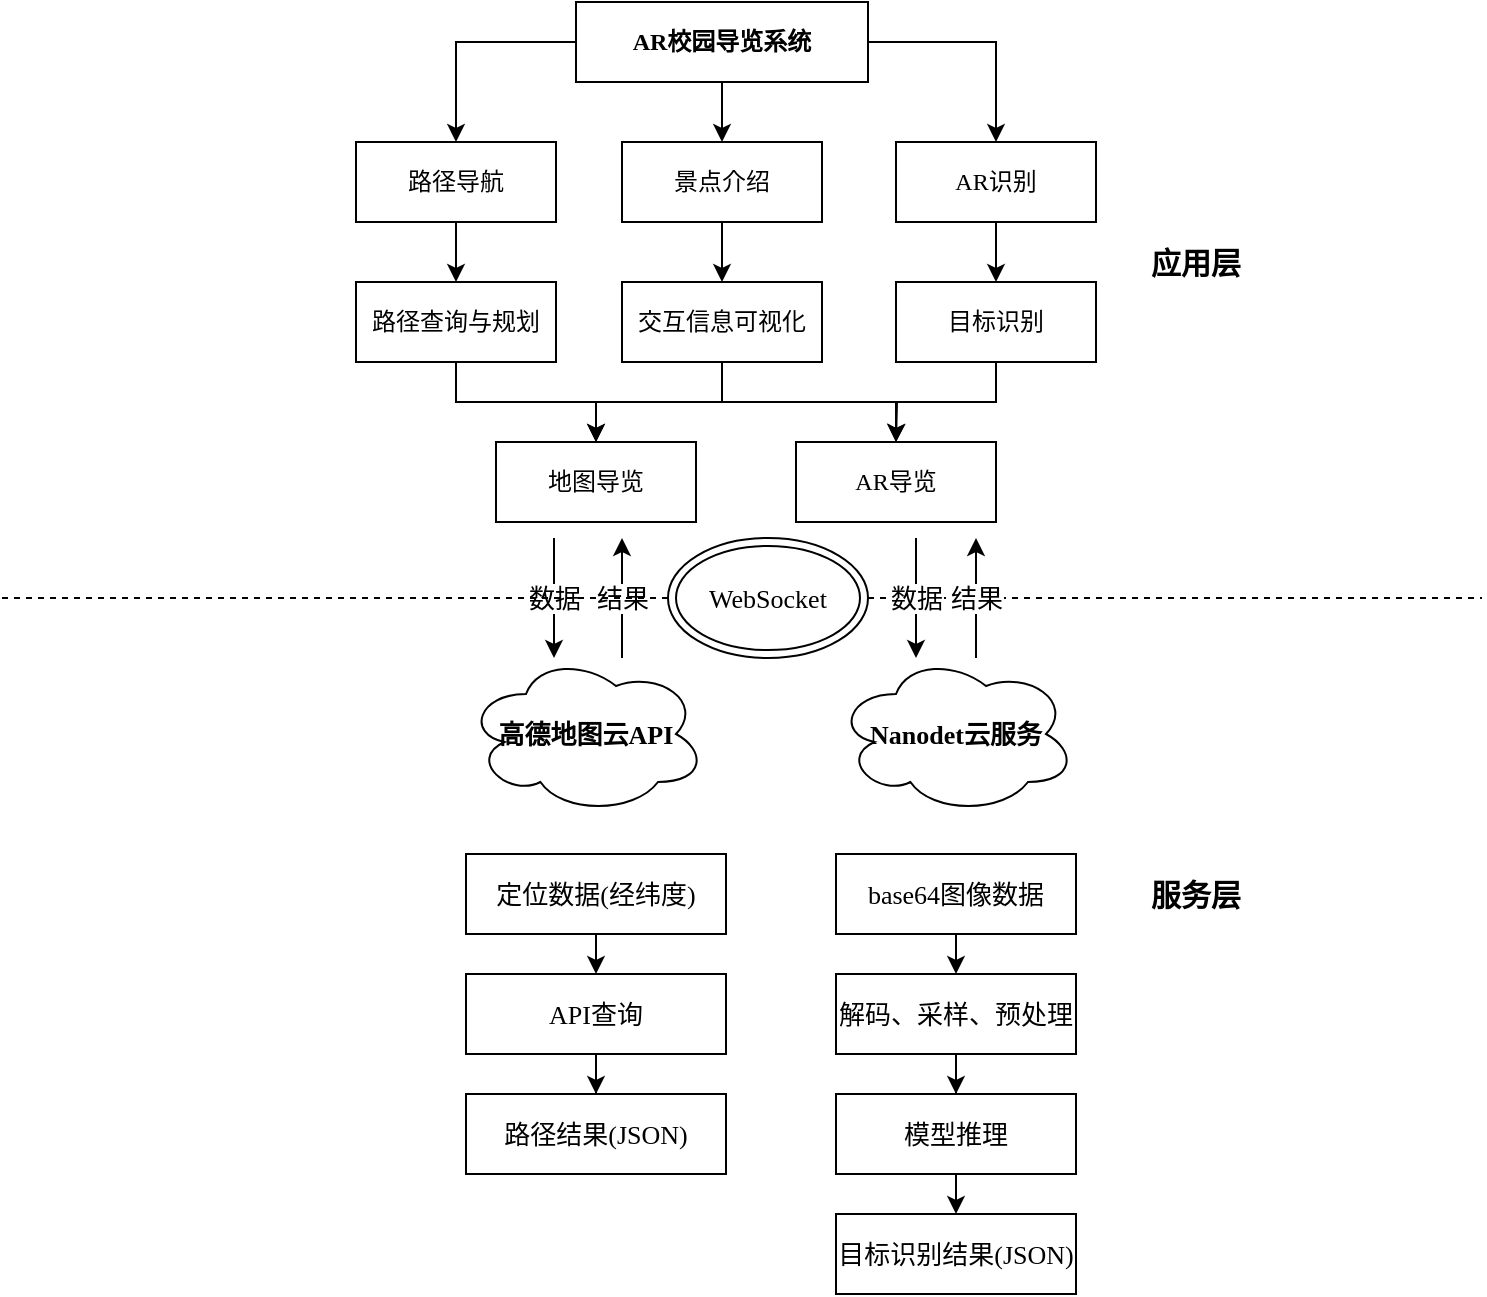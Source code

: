 <mxfile version="15.0.3" type="github" pages="4">
  <diagram id="6Z2epARSxKz0ps8wFmp6" name="Page-1">
    <mxGraphModel dx="782" dy="478" grid="1" gridSize="10" guides="1" tooltips="1" connect="1" arrows="1" fold="1" page="1" pageScale="1" pageWidth="827" pageHeight="1169" math="0" shadow="0">
      <root>
        <mxCell id="0" />
        <mxCell id="1" parent="0" />
        <mxCell id="q6ug8Q1VMTqLKY95Yc3w-11" style="edgeStyle=orthogonalEdgeStyle;rounded=0;orthogonalLoop=1;jettySize=auto;html=1;entryX=0.5;entryY=0;entryDx=0;entryDy=0;" parent="1" source="q6ug8Q1VMTqLKY95Yc3w-7" target="q6ug8Q1VMTqLKY95Yc3w-8" edge="1">
          <mxGeometry relative="1" as="geometry" />
        </mxCell>
        <mxCell id="q6ug8Q1VMTqLKY95Yc3w-12" style="edgeStyle=orthogonalEdgeStyle;rounded=0;orthogonalLoop=1;jettySize=auto;html=1;entryX=0.5;entryY=0;entryDx=0;entryDy=0;" parent="1" source="q6ug8Q1VMTqLKY95Yc3w-7" target="q6ug8Q1VMTqLKY95Yc3w-9" edge="1">
          <mxGeometry relative="1" as="geometry" />
        </mxCell>
        <mxCell id="q6ug8Q1VMTqLKY95Yc3w-13" style="edgeStyle=orthogonalEdgeStyle;rounded=0;orthogonalLoop=1;jettySize=auto;html=1;entryX=0.5;entryY=0;entryDx=0;entryDy=0;" parent="1" source="q6ug8Q1VMTqLKY95Yc3w-7" target="q6ug8Q1VMTqLKY95Yc3w-10" edge="1">
          <mxGeometry relative="1" as="geometry" />
        </mxCell>
        <mxCell id="q6ug8Q1VMTqLKY95Yc3w-7" value="AR校园导览系统" style="rounded=0;whiteSpace=wrap;html=1;horizontal=1;fontFamily=Times New Roman;fontStyle=1" parent="1" vertex="1">
          <mxGeometry x="330" y="72" width="146" height="40" as="geometry" />
        </mxCell>
        <mxCell id="q6ug8Q1VMTqLKY95Yc3w-18" style="edgeStyle=orthogonalEdgeStyle;rounded=0;orthogonalLoop=1;jettySize=auto;html=1;entryX=0.5;entryY=0;entryDx=0;entryDy=0;" parent="1" source="q6ug8Q1VMTqLKY95Yc3w-8" target="q6ug8Q1VMTqLKY95Yc3w-15" edge="1">
          <mxGeometry relative="1" as="geometry" />
        </mxCell>
        <mxCell id="q6ug8Q1VMTqLKY95Yc3w-8" value="景点介绍" style="rounded=0;whiteSpace=wrap;html=1;" parent="1" vertex="1">
          <mxGeometry x="353" y="142" width="100" height="40" as="geometry" />
        </mxCell>
        <mxCell id="q6ug8Q1VMTqLKY95Yc3w-17" style="edgeStyle=orthogonalEdgeStyle;rounded=0;orthogonalLoop=1;jettySize=auto;html=1;entryX=0.5;entryY=0;entryDx=0;entryDy=0;" parent="1" source="q6ug8Q1VMTqLKY95Yc3w-9" target="q6ug8Q1VMTqLKY95Yc3w-14" edge="1">
          <mxGeometry relative="1" as="geometry" />
        </mxCell>
        <mxCell id="q6ug8Q1VMTqLKY95Yc3w-9" value="路径导航" style="rounded=0;whiteSpace=wrap;html=1;" parent="1" vertex="1">
          <mxGeometry x="220" y="142" width="100" height="40" as="geometry" />
        </mxCell>
        <mxCell id="q6ug8Q1VMTqLKY95Yc3w-19" value="" style="edgeStyle=orthogonalEdgeStyle;rounded=0;orthogonalLoop=1;jettySize=auto;html=1;" parent="1" source="q6ug8Q1VMTqLKY95Yc3w-10" target="q6ug8Q1VMTqLKY95Yc3w-16" edge="1">
          <mxGeometry relative="1" as="geometry" />
        </mxCell>
        <mxCell id="q6ug8Q1VMTqLKY95Yc3w-10" value="AR识别" style="rounded=0;whiteSpace=wrap;html=1;fontFamily=Times New Roman;" parent="1" vertex="1">
          <mxGeometry x="490" y="142" width="100" height="40" as="geometry" />
        </mxCell>
        <mxCell id="q6ug8Q1VMTqLKY95Yc3w-22" style="edgeStyle=orthogonalEdgeStyle;rounded=0;orthogonalLoop=1;jettySize=auto;html=1;entryX=0.5;entryY=0;entryDx=0;entryDy=0;" parent="1" source="q6ug8Q1VMTqLKY95Yc3w-14" target="q6ug8Q1VMTqLKY95Yc3w-20" edge="1">
          <mxGeometry relative="1" as="geometry" />
        </mxCell>
        <mxCell id="q6ug8Q1VMTqLKY95Yc3w-14" value="路径查询与规划" style="rounded=0;whiteSpace=wrap;html=1;" parent="1" vertex="1">
          <mxGeometry x="220" y="212" width="100" height="40" as="geometry" />
        </mxCell>
        <mxCell id="q6ug8Q1VMTqLKY95Yc3w-23" style="edgeStyle=orthogonalEdgeStyle;rounded=0;orthogonalLoop=1;jettySize=auto;html=1;entryX=0.5;entryY=0;entryDx=0;entryDy=0;" parent="1" source="q6ug8Q1VMTqLKY95Yc3w-15" target="q6ug8Q1VMTqLKY95Yc3w-20" edge="1">
          <mxGeometry relative="1" as="geometry" />
        </mxCell>
        <mxCell id="q6ug8Q1VMTqLKY95Yc3w-24" style="edgeStyle=orthogonalEdgeStyle;rounded=0;orthogonalLoop=1;jettySize=auto;html=1;entryX=0.5;entryY=0;entryDx=0;entryDy=0;" parent="1" source="q6ug8Q1VMTqLKY95Yc3w-15" target="q6ug8Q1VMTqLKY95Yc3w-21" edge="1">
          <mxGeometry relative="1" as="geometry" />
        </mxCell>
        <mxCell id="q6ug8Q1VMTqLKY95Yc3w-15" value="交互信息可视化" style="rounded=0;whiteSpace=wrap;html=1;" parent="1" vertex="1">
          <mxGeometry x="353" y="212" width="100" height="40" as="geometry" />
        </mxCell>
        <mxCell id="q6ug8Q1VMTqLKY95Yc3w-25" style="edgeStyle=orthogonalEdgeStyle;rounded=0;orthogonalLoop=1;jettySize=auto;html=1;" parent="1" source="q6ug8Q1VMTqLKY95Yc3w-16" edge="1">
          <mxGeometry relative="1" as="geometry">
            <mxPoint x="490" y="292" as="targetPoint" />
          </mxGeometry>
        </mxCell>
        <mxCell id="q6ug8Q1VMTqLKY95Yc3w-16" value="目标识别" style="rounded=0;whiteSpace=wrap;html=1;" parent="1" vertex="1">
          <mxGeometry x="490" y="212" width="100" height="40" as="geometry" />
        </mxCell>
        <mxCell id="q6ug8Q1VMTqLKY95Yc3w-20" value="地图导览" style="rounded=0;whiteSpace=wrap;html=1;" parent="1" vertex="1">
          <mxGeometry x="290" y="292" width="100" height="40" as="geometry" />
        </mxCell>
        <mxCell id="q6ug8Q1VMTqLKY95Yc3w-21" value="AR导览" style="rounded=0;whiteSpace=wrap;html=1;fontFamily=Times New Roman;" parent="1" vertex="1">
          <mxGeometry x="440" y="292" width="100" height="40" as="geometry" />
        </mxCell>
        <mxCell id="q6ug8Q1VMTqLKY95Yc3w-26" value="" style="endArrow=none;dashed=1;html=1;startArrow=none;" parent="1" source="q6ug8Q1VMTqLKY95Yc3w-50" edge="1">
          <mxGeometry width="50" height="50" relative="1" as="geometry">
            <mxPoint x="43" y="370" as="sourcePoint" />
            <mxPoint x="783" y="370" as="targetPoint" />
          </mxGeometry>
        </mxCell>
        <mxCell id="q6ug8Q1VMTqLKY95Yc3w-28" value="应用层" style="text;html=1;strokeColor=none;fillColor=none;align=center;verticalAlign=middle;whiteSpace=wrap;rounded=0;fontSize=15;fontStyle=1" parent="1" vertex="1">
          <mxGeometry x="610" y="192" width="60" height="20" as="geometry" />
        </mxCell>
        <mxCell id="q6ug8Q1VMTqLKY95Yc3w-30" value="" style="endArrow=classic;html=1;fontSize=15;" parent="1" edge="1">
          <mxGeometry relative="1" as="geometry">
            <mxPoint x="319" y="340" as="sourcePoint" />
            <mxPoint x="319" y="400" as="targetPoint" />
          </mxGeometry>
        </mxCell>
        <mxCell id="q6ug8Q1VMTqLKY95Yc3w-31" value="数据" style="edgeLabel;resizable=0;html=1;align=center;verticalAlign=middle;fontSize=13;" parent="q6ug8Q1VMTqLKY95Yc3w-30" connectable="0" vertex="1">
          <mxGeometry relative="1" as="geometry" />
        </mxCell>
        <mxCell id="q6ug8Q1VMTqLKY95Yc3w-33" value="" style="endArrow=classic;html=1;fontSize=15;" parent="1" edge="1">
          <mxGeometry relative="1" as="geometry">
            <mxPoint x="353" y="400" as="sourcePoint" />
            <mxPoint x="353" y="340" as="targetPoint" />
          </mxGeometry>
        </mxCell>
        <mxCell id="q6ug8Q1VMTqLKY95Yc3w-34" value="结果" style="edgeLabel;resizable=0;html=1;align=center;verticalAlign=middle;fontSize=13;" parent="q6ug8Q1VMTqLKY95Yc3w-33" connectable="0" vertex="1">
          <mxGeometry relative="1" as="geometry" />
        </mxCell>
        <mxCell id="q6ug8Q1VMTqLKY95Yc3w-35" value="高德地图云API" style="ellipse;shape=cloud;whiteSpace=wrap;html=1;fontFamily=Times New Roman;fontSize=13;fontStyle=1" parent="1" vertex="1">
          <mxGeometry x="275" y="398" width="120" height="80" as="geometry" />
        </mxCell>
        <mxCell id="q6ug8Q1VMTqLKY95Yc3w-36" value="Nanodet云服务" style="ellipse;shape=cloud;whiteSpace=wrap;html=1;fontFamily=Times New Roman;fontSize=13;fontStyle=1" parent="1" vertex="1">
          <mxGeometry x="460" y="398" width="120" height="80" as="geometry" />
        </mxCell>
        <mxCell id="q6ug8Q1VMTqLKY95Yc3w-40" style="edgeStyle=orthogonalEdgeStyle;rounded=0;orthogonalLoop=1;jettySize=auto;html=1;exitX=0.5;exitY=1;exitDx=0;exitDy=0;entryX=0.5;entryY=0;entryDx=0;entryDy=0;fontFamily=Times New Roman;fontSize=13;" parent="1" source="q6ug8Q1VMTqLKY95Yc3w-37" target="q6ug8Q1VMTqLKY95Yc3w-38" edge="1">
          <mxGeometry relative="1" as="geometry" />
        </mxCell>
        <mxCell id="q6ug8Q1VMTqLKY95Yc3w-37" value="定位数据(经纬度)" style="rounded=0;whiteSpace=wrap;html=1;fontFamily=Times New Roman;fontSize=13;" parent="1" vertex="1">
          <mxGeometry x="275" y="498" width="130" height="40" as="geometry" />
        </mxCell>
        <mxCell id="q6ug8Q1VMTqLKY95Yc3w-41" style="edgeStyle=orthogonalEdgeStyle;rounded=0;orthogonalLoop=1;jettySize=auto;html=1;fontFamily=Times New Roman;fontSize=13;" parent="1" source="q6ug8Q1VMTqLKY95Yc3w-38" target="q6ug8Q1VMTqLKY95Yc3w-39" edge="1">
          <mxGeometry relative="1" as="geometry" />
        </mxCell>
        <mxCell id="q6ug8Q1VMTqLKY95Yc3w-38" value="API查询" style="rounded=0;whiteSpace=wrap;html=1;fontFamily=Times New Roman;fontSize=13;" parent="1" vertex="1">
          <mxGeometry x="275" y="558" width="130" height="40" as="geometry" />
        </mxCell>
        <mxCell id="q6ug8Q1VMTqLKY95Yc3w-39" value="路径结果(JSON)" style="rounded=0;whiteSpace=wrap;html=1;fontFamily=Times New Roman;fontSize=13;" parent="1" vertex="1">
          <mxGeometry x="275" y="618" width="130" height="40" as="geometry" />
        </mxCell>
        <mxCell id="q6ug8Q1VMTqLKY95Yc3w-46" style="edgeStyle=orthogonalEdgeStyle;rounded=0;orthogonalLoop=1;jettySize=auto;html=1;exitX=0.5;exitY=1;exitDx=0;exitDy=0;entryX=0.5;entryY=0;entryDx=0;entryDy=0;fontFamily=Times New Roman;fontSize=13;" parent="1" source="q6ug8Q1VMTqLKY95Yc3w-42" target="q6ug8Q1VMTqLKY95Yc3w-43" edge="1">
          <mxGeometry relative="1" as="geometry" />
        </mxCell>
        <mxCell id="q6ug8Q1VMTqLKY95Yc3w-42" value="base64图像数据" style="rounded=0;whiteSpace=wrap;html=1;fontFamily=Times New Roman;fontSize=13;" parent="1" vertex="1">
          <mxGeometry x="460" y="498" width="120" height="40" as="geometry" />
        </mxCell>
        <mxCell id="q6ug8Q1VMTqLKY95Yc3w-47" style="edgeStyle=orthogonalEdgeStyle;rounded=0;orthogonalLoop=1;jettySize=auto;html=1;exitX=0.5;exitY=1;exitDx=0;exitDy=0;fontFamily=Times New Roman;fontSize=13;" parent="1" source="q6ug8Q1VMTqLKY95Yc3w-43" target="q6ug8Q1VMTqLKY95Yc3w-44" edge="1">
          <mxGeometry relative="1" as="geometry" />
        </mxCell>
        <mxCell id="q6ug8Q1VMTqLKY95Yc3w-43" value="解码、采样、预处理" style="rounded=0;whiteSpace=wrap;html=1;fontFamily=Times New Roman;fontSize=13;" parent="1" vertex="1">
          <mxGeometry x="460" y="558" width="120" height="40" as="geometry" />
        </mxCell>
        <mxCell id="q6ug8Q1VMTqLKY95Yc3w-48" style="edgeStyle=orthogonalEdgeStyle;rounded=0;orthogonalLoop=1;jettySize=auto;html=1;exitX=0.5;exitY=1;exitDx=0;exitDy=0;entryX=0.5;entryY=0;entryDx=0;entryDy=0;fontFamily=Times New Roman;fontSize=13;" parent="1" source="q6ug8Q1VMTqLKY95Yc3w-44" target="q6ug8Q1VMTqLKY95Yc3w-45" edge="1">
          <mxGeometry relative="1" as="geometry" />
        </mxCell>
        <mxCell id="q6ug8Q1VMTqLKY95Yc3w-44" value="模型推理" style="rounded=0;whiteSpace=wrap;html=1;fontFamily=Times New Roman;fontSize=13;" parent="1" vertex="1">
          <mxGeometry x="460" y="618" width="120" height="40" as="geometry" />
        </mxCell>
        <mxCell id="q6ug8Q1VMTqLKY95Yc3w-45" value="目标识别结果(JSON)" style="rounded=0;whiteSpace=wrap;html=1;fontFamily=Times New Roman;fontSize=13;" parent="1" vertex="1">
          <mxGeometry x="460" y="678" width="120" height="40" as="geometry" />
        </mxCell>
        <mxCell id="q6ug8Q1VMTqLKY95Yc3w-49" value="服务层" style="text;html=1;strokeColor=none;fillColor=none;align=center;verticalAlign=middle;whiteSpace=wrap;rounded=0;fontSize=15;fontStyle=1" parent="1" vertex="1">
          <mxGeometry x="610" y="508" width="60" height="20" as="geometry" />
        </mxCell>
        <mxCell id="q6ug8Q1VMTqLKY95Yc3w-50" value="WebSocket" style="ellipse;shape=doubleEllipse;whiteSpace=wrap;html=1;fontFamily=Times New Roman;fontSize=13;" parent="1" vertex="1">
          <mxGeometry x="376" y="340" width="100" height="60" as="geometry" />
        </mxCell>
        <mxCell id="q6ug8Q1VMTqLKY95Yc3w-51" value="" style="endArrow=none;dashed=1;html=1;" parent="1" target="q6ug8Q1VMTqLKY95Yc3w-50" edge="1">
          <mxGeometry width="50" height="50" relative="1" as="geometry">
            <mxPoint x="43" y="370.0" as="sourcePoint" />
            <mxPoint x="783" y="370.0" as="targetPoint" />
          </mxGeometry>
        </mxCell>
        <mxCell id="y6Y060skF9v-8W9OEPbq-1" value="" style="endArrow=classic;html=1;fontSize=15;" parent="1" edge="1">
          <mxGeometry relative="1" as="geometry">
            <mxPoint x="500" y="340" as="sourcePoint" />
            <mxPoint x="500" y="400" as="targetPoint" />
          </mxGeometry>
        </mxCell>
        <mxCell id="y6Y060skF9v-8W9OEPbq-2" value="数据" style="edgeLabel;resizable=0;html=1;align=center;verticalAlign=middle;fontSize=13;" parent="y6Y060skF9v-8W9OEPbq-1" connectable="0" vertex="1">
          <mxGeometry relative="1" as="geometry" />
        </mxCell>
        <mxCell id="y6Y060skF9v-8W9OEPbq-3" value="" style="endArrow=classic;html=1;fontSize=15;" parent="1" edge="1">
          <mxGeometry relative="1" as="geometry">
            <mxPoint x="530" y="400" as="sourcePoint" />
            <mxPoint x="530" y="340" as="targetPoint" />
          </mxGeometry>
        </mxCell>
        <mxCell id="y6Y060skF9v-8W9OEPbq-4" value="结果" style="edgeLabel;resizable=0;html=1;align=center;verticalAlign=middle;fontSize=13;" parent="y6Y060skF9v-8W9OEPbq-3" connectable="0" vertex="1">
          <mxGeometry relative="1" as="geometry" />
        </mxCell>
      </root>
    </mxGraphModel>
  </diagram>
  <diagram id="akiSWnUOzJgFoIU876gM" name="Page-2">
    <mxGraphModel dx="782" dy="444" grid="1" gridSize="10" guides="1" tooltips="1" connect="1" arrows="1" fold="1" page="1" pageScale="1" pageWidth="827" pageHeight="1169" math="0" shadow="0">
      <root>
        <mxCell id="5gzQXoZkXaFGl9H2-aul-0" />
        <mxCell id="5gzQXoZkXaFGl9H2-aul-1" parent="5gzQXoZkXaFGl9H2-aul-0" />
        <mxCell id="5gzQXoZkXaFGl9H2-aul-13" style="edgeStyle=orthogonalEdgeStyle;rounded=0;orthogonalLoop=1;jettySize=auto;html=1;exitX=0.5;exitY=1;exitDx=0;exitDy=0;entryX=0.5;entryY=0;entryDx=0;entryDy=0;fontFamily=Times New Roman;fontSize=13;" edge="1" parent="5gzQXoZkXaFGl9H2-aul-1" source="5gzQXoZkXaFGl9H2-aul-2" target="5gzQXoZkXaFGl9H2-aul-3">
          <mxGeometry relative="1" as="geometry" />
        </mxCell>
        <mxCell id="5gzQXoZkXaFGl9H2-aul-2" value="获取摄像头帧数据" style="rounded=0;whiteSpace=wrap;html=1;fontFamily=Times New Roman;fontSize=13;" vertex="1" parent="5gzQXoZkXaFGl9H2-aul-1">
          <mxGeometry x="240" y="40" width="150" height="30" as="geometry" />
        </mxCell>
        <mxCell id="5gzQXoZkXaFGl9H2-aul-14" value="" style="edgeStyle=orthogonalEdgeStyle;rounded=0;orthogonalLoop=1;jettySize=auto;html=1;fontFamily=Times New Roman;fontSize=13;" edge="1" parent="5gzQXoZkXaFGl9H2-aul-1" source="5gzQXoZkXaFGl9H2-aul-3" target="5gzQXoZkXaFGl9H2-aul-5">
          <mxGeometry relative="1" as="geometry" />
        </mxCell>
        <mxCell id="5gzQXoZkXaFGl9H2-aul-3" value="Canvas绘制" style="rounded=0;whiteSpace=wrap;html=1;fontFamily=Times New Roman;fontSize=13;" vertex="1" parent="5gzQXoZkXaFGl9H2-aul-1">
          <mxGeometry x="240" y="90" width="150" height="30" as="geometry" />
        </mxCell>
        <mxCell id="5gzQXoZkXaFGl9H2-aul-16" style="edgeStyle=orthogonalEdgeStyle;rounded=0;orthogonalLoop=1;jettySize=auto;html=1;exitX=0.5;exitY=1;exitDx=0;exitDy=0;entryX=0.5;entryY=0;entryDx=0;entryDy=0;fontFamily=Times New Roman;fontSize=13;" edge="1" parent="5gzQXoZkXaFGl9H2-aul-1" source="5gzQXoZkXaFGl9H2-aul-4" target="5gzQXoZkXaFGl9H2-aul-6">
          <mxGeometry relative="1" as="geometry" />
        </mxCell>
        <mxCell id="5gzQXoZkXaFGl9H2-aul-4" value="Canvas导出Base64编码字符串" style="rounded=0;whiteSpace=wrap;html=1;fontFamily=Times New Roman;fontSize=13;" vertex="1" parent="5gzQXoZkXaFGl9H2-aul-1">
          <mxGeometry x="225" y="190" width="180" height="30" as="geometry" />
        </mxCell>
        <mxCell id="5gzQXoZkXaFGl9H2-aul-15" style="edgeStyle=orthogonalEdgeStyle;rounded=0;orthogonalLoop=1;jettySize=auto;html=1;exitX=0.5;exitY=1;exitDx=0;exitDy=0;entryX=0.5;entryY=0;entryDx=0;entryDy=0;fontFamily=Times New Roman;fontSize=13;" edge="1" parent="5gzQXoZkXaFGl9H2-aul-1" source="5gzQXoZkXaFGl9H2-aul-5" target="5gzQXoZkXaFGl9H2-aul-4">
          <mxGeometry relative="1" as="geometry" />
        </mxCell>
        <mxCell id="5gzQXoZkXaFGl9H2-aul-5" value="裁切中心区域" style="rounded=0;whiteSpace=wrap;html=1;fontFamily=Times New Roman;fontSize=13;" vertex="1" parent="5gzQXoZkXaFGl9H2-aul-1">
          <mxGeometry x="240" y="140" width="150" height="30" as="geometry" />
        </mxCell>
        <mxCell id="5gzQXoZkXaFGl9H2-aul-17" style="edgeStyle=orthogonalEdgeStyle;rounded=0;orthogonalLoop=1;jettySize=auto;html=1;exitX=0.5;exitY=1;exitDx=0;exitDy=0;entryX=0.5;entryY=0;entryDx=0;entryDy=0;fontFamily=Times New Roman;fontSize=13;" edge="1" parent="5gzQXoZkXaFGl9H2-aul-1" source="5gzQXoZkXaFGl9H2-aul-6" target="5gzQXoZkXaFGl9H2-aul-7">
          <mxGeometry relative="1" as="geometry" />
        </mxCell>
        <mxCell id="5gzQXoZkXaFGl9H2-aul-6" value="Websocket上传至服务器" style="rounded=0;whiteSpace=wrap;html=1;fontFamily=Times New Roman;fontSize=13;" vertex="1" parent="5gzQXoZkXaFGl9H2-aul-1">
          <mxGeometry x="225" y="240" width="180" height="30" as="geometry" />
        </mxCell>
        <mxCell id="5gzQXoZkXaFGl9H2-aul-18" style="edgeStyle=orthogonalEdgeStyle;rounded=0;orthogonalLoop=1;jettySize=auto;html=1;exitX=1;exitY=0.5;exitDx=0;exitDy=0;entryX=0;entryY=0.5;entryDx=0;entryDy=0;fontFamily=Times New Roman;fontSize=13;" edge="1" parent="5gzQXoZkXaFGl9H2-aul-1" source="5gzQXoZkXaFGl9H2-aul-7" target="5gzQXoZkXaFGl9H2-aul-8">
          <mxGeometry relative="1" as="geometry" />
        </mxCell>
        <mxCell id="5gzQXoZkXaFGl9H2-aul-7" value="Base64解码" style="rounded=0;whiteSpace=wrap;html=1;fontFamily=Times New Roman;fontSize=13;" vertex="1" parent="5gzQXoZkXaFGl9H2-aul-1">
          <mxGeometry x="242.5" y="290" width="145" height="30" as="geometry" />
        </mxCell>
        <mxCell id="5gzQXoZkXaFGl9H2-aul-19" style="edgeStyle=orthogonalEdgeStyle;rounded=0;orthogonalLoop=1;jettySize=auto;html=1;exitX=0.5;exitY=0;exitDx=0;exitDy=0;fontFamily=Times New Roman;fontSize=13;" edge="1" parent="5gzQXoZkXaFGl9H2-aul-1" source="5gzQXoZkXaFGl9H2-aul-8" target="5gzQXoZkXaFGl9H2-aul-9">
          <mxGeometry relative="1" as="geometry" />
        </mxCell>
        <mxCell id="5gzQXoZkXaFGl9H2-aul-8" value="图像采样预处理" style="rounded=0;whiteSpace=wrap;html=1;fontFamily=Times New Roman;fontSize=13;" vertex="1" parent="5gzQXoZkXaFGl9H2-aul-1">
          <mxGeometry x="450" y="290" width="180" height="30" as="geometry" />
        </mxCell>
        <mxCell id="5gzQXoZkXaFGl9H2-aul-20" style="edgeStyle=orthogonalEdgeStyle;rounded=0;orthogonalLoop=1;jettySize=auto;html=1;exitX=0.5;exitY=0;exitDx=0;exitDy=0;entryX=0.5;entryY=1;entryDx=0;entryDy=0;fontFamily=Times New Roman;fontSize=13;" edge="1" parent="5gzQXoZkXaFGl9H2-aul-1" source="5gzQXoZkXaFGl9H2-aul-9" target="5gzQXoZkXaFGl9H2-aul-10">
          <mxGeometry relative="1" as="geometry" />
        </mxCell>
        <mxCell id="5gzQXoZkXaFGl9H2-aul-9" value="输入推理模型" style="rounded=0;whiteSpace=wrap;html=1;fontFamily=Times New Roman;fontSize=13;" vertex="1" parent="5gzQXoZkXaFGl9H2-aul-1">
          <mxGeometry x="475" y="240" width="130" height="30" as="geometry" />
        </mxCell>
        <mxCell id="5gzQXoZkXaFGl9H2-aul-21" style="edgeStyle=orthogonalEdgeStyle;rounded=0;orthogonalLoop=1;jettySize=auto;html=1;exitX=0.5;exitY=0;exitDx=0;exitDy=0;entryX=0.5;entryY=1;entryDx=0;entryDy=0;fontFamily=Times New Roman;fontSize=13;" edge="1" parent="5gzQXoZkXaFGl9H2-aul-1" source="5gzQXoZkXaFGl9H2-aul-10" target="5gzQXoZkXaFGl9H2-aul-11">
          <mxGeometry relative="1" as="geometry" />
        </mxCell>
        <mxCell id="5gzQXoZkXaFGl9H2-aul-10" value="封装识别结果(JSON)" style="rounded=0;whiteSpace=wrap;html=1;fontFamily=Times New Roman;fontSize=13;" vertex="1" parent="5gzQXoZkXaFGl9H2-aul-1">
          <mxGeometry x="450" y="190" width="180" height="30" as="geometry" />
        </mxCell>
        <mxCell id="5gzQXoZkXaFGl9H2-aul-22" style="edgeStyle=orthogonalEdgeStyle;rounded=0;orthogonalLoop=1;jettySize=auto;html=1;exitX=0.5;exitY=0;exitDx=0;exitDy=0;entryX=0.5;entryY=1;entryDx=0;entryDy=0;fontFamily=Times New Roman;fontSize=13;" edge="1" parent="5gzQXoZkXaFGl9H2-aul-1" source="5gzQXoZkXaFGl9H2-aul-11" target="5gzQXoZkXaFGl9H2-aul-12">
          <mxGeometry relative="1" as="geometry" />
        </mxCell>
        <mxCell id="5gzQXoZkXaFGl9H2-aul-11" value="解析JSON" style="rounded=0;whiteSpace=wrap;html=1;fontFamily=Times New Roman;fontSize=13;" vertex="1" parent="5gzQXoZkXaFGl9H2-aul-1">
          <mxGeometry x="490" y="140" width="100" height="30" as="geometry" />
        </mxCell>
        <mxCell id="5gzQXoZkXaFGl9H2-aul-23" style="edgeStyle=orthogonalEdgeStyle;rounded=0;orthogonalLoop=1;jettySize=auto;html=1;exitX=0;exitY=0.5;exitDx=0;exitDy=0;fontFamily=Times New Roman;fontSize=13;" edge="1" parent="5gzQXoZkXaFGl9H2-aul-1" source="5gzQXoZkXaFGl9H2-aul-12" target="5gzQXoZkXaFGl9H2-aul-3">
          <mxGeometry relative="1" as="geometry" />
        </mxCell>
        <mxCell id="5gzQXoZkXaFGl9H2-aul-12" value="坐标映射反解" style="rounded=0;whiteSpace=wrap;html=1;fontFamily=Times New Roman;fontSize=13;" vertex="1" parent="5gzQXoZkXaFGl9H2-aul-1">
          <mxGeometry x="490" y="90" width="100" height="30" as="geometry" />
        </mxCell>
      </root>
    </mxGraphModel>
  </diagram>
  <diagram id="zsfm3niXqBQz3nC-v2HK" name="Page-3">
    <mxGraphModel dx="782" dy="478" grid="1" gridSize="10" guides="1" tooltips="1" connect="1" arrows="1" fold="1" page="1" pageScale="1" pageWidth="827" pageHeight="1169" math="0" shadow="0">
      <root>
        <mxCell id="QYwiOVEUnwPS-xTNiT-_-0" />
        <mxCell id="QYwiOVEUnwPS-xTNiT-_-1" parent="QYwiOVEUnwPS-xTNiT-_-0" />
        <mxCell id="QYwiOVEUnwPS-xTNiT-_-14" style="edgeStyle=orthogonalEdgeStyle;rounded=0;orthogonalLoop=1;jettySize=auto;html=1;exitX=0.5;exitY=1;exitDx=0;exitDy=0;entryX=0.5;entryY=0;entryDx=0;entryDy=0;fontFamily=songti;" parent="QYwiOVEUnwPS-xTNiT-_-1" source="QYwiOVEUnwPS-xTNiT-_-3" target="QYwiOVEUnwPS-xTNiT-_-4" edge="1">
          <mxGeometry relative="1" as="geometry" />
        </mxCell>
        <mxCell id="QYwiOVEUnwPS-xTNiT-_-3" value="&lt;span&gt;数据获取(监听端口)&lt;/span&gt;" style="rounded=1;whiteSpace=wrap;html=1;fontFamily=songti;" parent="QYwiOVEUnwPS-xTNiT-_-1" vertex="1">
          <mxGeometry x="342.5" y="57" width="150" height="30" as="geometry" />
        </mxCell>
        <mxCell id="QYwiOVEUnwPS-xTNiT-_-12" style="edgeStyle=orthogonalEdgeStyle;rounded=0;orthogonalLoop=1;jettySize=auto;html=1;exitX=0.5;exitY=1;exitDx=0;exitDy=0;entryX=0.5;entryY=0;entryDx=0;entryDy=0;fontFamily=songti;" parent="QYwiOVEUnwPS-xTNiT-_-1" source="QYwiOVEUnwPS-xTNiT-_-4" target="QYwiOVEUnwPS-xTNiT-_-5" edge="1">
          <mxGeometry relative="1" as="geometry" />
        </mxCell>
        <mxCell id="QYwiOVEUnwPS-xTNiT-_-4" value="图像预处理(解码、采样)" style="rounded=0;whiteSpace=wrap;html=1;fontFamily=songti;" parent="QYwiOVEUnwPS-xTNiT-_-1" vertex="1">
          <mxGeometry x="340" y="108" width="155" height="30" as="geometry" />
        </mxCell>
        <mxCell id="QYwiOVEUnwPS-xTNiT-_-13" value="" style="edgeStyle=orthogonalEdgeStyle;rounded=0;orthogonalLoop=1;jettySize=auto;html=1;fontFamily=songti;" parent="QYwiOVEUnwPS-xTNiT-_-1" source="QYwiOVEUnwPS-xTNiT-_-5" target="QYwiOVEUnwPS-xTNiT-_-6" edge="1">
          <mxGeometry relative="1" as="geometry" />
        </mxCell>
        <mxCell id="QYwiOVEUnwPS-xTNiT-_-5" value="ONNX Runtime推理" style="rounded=0;whiteSpace=wrap;html=1;fontFamily=Times New Roman;" parent="QYwiOVEUnwPS-xTNiT-_-1" vertex="1">
          <mxGeometry x="345" y="160" width="145" height="30" as="geometry" />
        </mxCell>
        <mxCell id="QYwiOVEUnwPS-xTNiT-_-9" style="edgeStyle=orthogonalEdgeStyle;rounded=0;orthogonalLoop=1;jettySize=auto;html=1;exitX=0;exitY=0.5;exitDx=0;exitDy=0;exitPerimeter=0;entryX=0.5;entryY=0;entryDx=0;entryDy=0;fontFamily=songti;" parent="QYwiOVEUnwPS-xTNiT-_-1" source="QYwiOVEUnwPS-xTNiT-_-6" target="QYwiOVEUnwPS-xTNiT-_-7" edge="1">
          <mxGeometry relative="1" as="geometry" />
        </mxCell>
        <mxCell id="QYwiOVEUnwPS-xTNiT-_-10" style="edgeStyle=orthogonalEdgeStyle;rounded=0;orthogonalLoop=1;jettySize=auto;html=1;exitX=1;exitY=0.5;exitDx=0;exitDy=0;exitPerimeter=0;fontFamily=songti;" parent="QYwiOVEUnwPS-xTNiT-_-1" source="QYwiOVEUnwPS-xTNiT-_-6" target="QYwiOVEUnwPS-xTNiT-_-8" edge="1">
          <mxGeometry relative="1" as="geometry" />
        </mxCell>
        <mxCell id="QYwiOVEUnwPS-xTNiT-_-6" value="目标结果" style="strokeWidth=2;html=1;shape=mxgraph.flowchart.decision;whiteSpace=wrap;fontFamily=songti;" parent="QYwiOVEUnwPS-xTNiT-_-1" vertex="1">
          <mxGeometry x="360.625" y="210" width="113.75" height="50" as="geometry" />
        </mxCell>
        <mxCell id="QYwiOVEUnwPS-xTNiT-_-17" style="edgeStyle=orthogonalEdgeStyle;rounded=0;orthogonalLoop=1;jettySize=auto;html=1;exitX=0.5;exitY=1;exitDx=0;exitDy=0;entryX=0;entryY=0.5;entryDx=0;entryDy=0;fontFamily=Times New Roman;" parent="QYwiOVEUnwPS-xTNiT-_-1" source="QYwiOVEUnwPS-xTNiT-_-7" target="QYwiOVEUnwPS-xTNiT-_-15" edge="1">
          <mxGeometry relative="1" as="geometry" />
        </mxCell>
        <mxCell id="QYwiOVEUnwPS-xTNiT-_-7" value="正常状态码+识别结果" style="rounded=0;whiteSpace=wrap;html=1;fontFamily=songti;" parent="QYwiOVEUnwPS-xTNiT-_-1" vertex="1">
          <mxGeometry x="230" y="262" width="140" height="30" as="geometry" />
        </mxCell>
        <mxCell id="QYwiOVEUnwPS-xTNiT-_-18" style="edgeStyle=orthogonalEdgeStyle;rounded=0;orthogonalLoop=1;jettySize=auto;html=1;exitX=0.5;exitY=1;exitDx=0;exitDy=0;entryX=1;entryY=0.5;entryDx=0;entryDy=0;fontFamily=Times New Roman;" parent="QYwiOVEUnwPS-xTNiT-_-1" source="QYwiOVEUnwPS-xTNiT-_-8" target="QYwiOVEUnwPS-xTNiT-_-15" edge="1">
          <mxGeometry relative="1" as="geometry" />
        </mxCell>
        <mxCell id="QYwiOVEUnwPS-xTNiT-_-8" value="异常状态码" style="rounded=0;whiteSpace=wrap;html=1;fontFamily=songti;" parent="QYwiOVEUnwPS-xTNiT-_-1" vertex="1">
          <mxGeometry x="460" y="262" width="130" height="30" as="geometry" />
        </mxCell>
        <mxCell id="QYwiOVEUnwPS-xTNiT-_-20" style="edgeStyle=orthogonalEdgeStyle;rounded=0;orthogonalLoop=1;jettySize=auto;html=1;exitX=0.5;exitY=1;exitDx=0;exitDy=0;entryX=0.5;entryY=0;entryDx=0;entryDy=0;fontFamily=Times New Roman;" parent="QYwiOVEUnwPS-xTNiT-_-1" source="QYwiOVEUnwPS-xTNiT-_-15" target="QYwiOVEUnwPS-xTNiT-_-19" edge="1">
          <mxGeometry relative="1" as="geometry" />
        </mxCell>
        <mxCell id="QYwiOVEUnwPS-xTNiT-_-15" value="封装为JSON" style="rounded=0;whiteSpace=wrap;html=1;fontFamily=Times New Roman;" parent="QYwiOVEUnwPS-xTNiT-_-1" vertex="1">
          <mxGeometry x="351" y="310" width="126" height="30" as="geometry" />
        </mxCell>
        <mxCell id="QYwiOVEUnwPS-xTNiT-_-19" value="Websocket传递" style="rounded=0;whiteSpace=wrap;html=1;fontFamily=Times New Roman;" parent="QYwiOVEUnwPS-xTNiT-_-1" vertex="1">
          <mxGeometry x="354.5" y="360" width="126" height="30" as="geometry" />
        </mxCell>
      </root>
    </mxGraphModel>
  </diagram>
  <diagram id="56Xd0H465B1OBHOAUCZi" name="Page-4">
    <mxGraphModel dx="782" dy="478" grid="1" gridSize="10" guides="1" tooltips="1" connect="1" arrows="1" fold="1" page="1" pageScale="1" pageWidth="827" pageHeight="1169" math="0" shadow="0">
      <root>
        <mxCell id="4swetIxyhp23ioZ733Vt-0" />
        <mxCell id="4swetIxyhp23ioZ733Vt-1" parent="4swetIxyhp23ioZ733Vt-0" />
        <mxCell id="4swetIxyhp23ioZ733Vt-2" value="" style="rounded=1;whiteSpace=wrap;html=1;" vertex="1" parent="4swetIxyhp23ioZ733Vt-1">
          <mxGeometry x="109" y="616" width="30" height="30" as="geometry" />
        </mxCell>
        <mxCell id="4swetIxyhp23ioZ733Vt-6" style="edgeStyle=orthogonalEdgeStyle;rounded=0;orthogonalLoop=1;jettySize=auto;html=1;exitX=0;exitY=0;exitDx=0;exitDy=0;" edge="1" parent="4swetIxyhp23ioZ733Vt-1" source="4swetIxyhp23ioZ733Vt-3">
          <mxGeometry relative="1" as="geometry">
            <mxPoint x="139" y="596" as="targetPoint" />
          </mxGeometry>
        </mxCell>
        <mxCell id="4swetIxyhp23ioZ733Vt-3" value="" style="rounded=1;whiteSpace=wrap;html=1;fillColor=#CCCCCC;" vertex="1" parent="4swetIxyhp23ioZ733Vt-1">
          <mxGeometry x="139" y="616" width="60" height="30" as="geometry" />
        </mxCell>
        <mxCell id="4swetIxyhp23ioZ733Vt-54" style="edgeStyle=orthogonalEdgeStyle;rounded=0;orthogonalLoop=1;jettySize=auto;html=1;exitX=0.5;exitY=0;exitDx=0;exitDy=0;entryX=0.5;entryY=1;entryDx=0;entryDy=0;fontFamily=Times New Roman;fontSize=14;" edge="1" parent="4swetIxyhp23ioZ733Vt-1" source="4swetIxyhp23ioZ733Vt-4" target="4swetIxyhp23ioZ733Vt-49">
          <mxGeometry relative="1" as="geometry" />
        </mxCell>
        <mxCell id="4swetIxyhp23ioZ733Vt-4" value="&lt;font face=&quot;Times New Roman&quot; style=&quot;font-size: 18px&quot;&gt;BiLSTM&lt;/font&gt;" style="rounded=0;whiteSpace=wrap;html=1;" vertex="1" parent="4swetIxyhp23ioZ733Vt-1">
          <mxGeometry x="109" y="546" width="90" height="40" as="geometry" />
        </mxCell>
        <mxCell id="4swetIxyhp23ioZ733Vt-7" value="" style="rounded=1;whiteSpace=wrap;html=1;" vertex="1" parent="4swetIxyhp23ioZ733Vt-1">
          <mxGeometry x="239" y="616" width="30" height="30" as="geometry" />
        </mxCell>
        <mxCell id="4swetIxyhp23ioZ733Vt-8" style="edgeStyle=orthogonalEdgeStyle;rounded=0;orthogonalLoop=1;jettySize=auto;html=1;exitX=0;exitY=0;exitDx=0;exitDy=0;" edge="1" parent="4swetIxyhp23ioZ733Vt-1" source="4swetIxyhp23ioZ733Vt-9">
          <mxGeometry relative="1" as="geometry">
            <mxPoint x="269" y="596" as="targetPoint" />
          </mxGeometry>
        </mxCell>
        <mxCell id="4swetIxyhp23ioZ733Vt-9" value="" style="rounded=1;whiteSpace=wrap;html=1;fillColor=#CCCCCC;" vertex="1" parent="4swetIxyhp23ioZ733Vt-1">
          <mxGeometry x="269" y="616" width="60" height="30" as="geometry" />
        </mxCell>
        <mxCell id="4swetIxyhp23ioZ733Vt-55" style="edgeStyle=orthogonalEdgeStyle;rounded=0;orthogonalLoop=1;jettySize=auto;html=1;exitX=0.5;exitY=0;exitDx=0;exitDy=0;entryX=0.5;entryY=1;entryDx=0;entryDy=0;fontFamily=Times New Roman;fontSize=14;" edge="1" parent="4swetIxyhp23ioZ733Vt-1" source="4swetIxyhp23ioZ733Vt-10" target="4swetIxyhp23ioZ733Vt-50">
          <mxGeometry relative="1" as="geometry" />
        </mxCell>
        <mxCell id="4swetIxyhp23ioZ733Vt-10" value="&lt;font face=&quot;Times New Roman&quot; style=&quot;font-size: 18px&quot;&gt;BiLSTM&lt;/font&gt;" style="rounded=0;whiteSpace=wrap;html=1;" vertex="1" parent="4swetIxyhp23ioZ733Vt-1">
          <mxGeometry x="239" y="546" width="90" height="40" as="geometry" />
        </mxCell>
        <mxCell id="4swetIxyhp23ioZ733Vt-11" value="" style="rounded=1;whiteSpace=wrap;html=1;" vertex="1" parent="4swetIxyhp23ioZ733Vt-1">
          <mxGeometry x="369" y="616" width="30" height="30" as="geometry" />
        </mxCell>
        <mxCell id="4swetIxyhp23ioZ733Vt-12" style="edgeStyle=orthogonalEdgeStyle;rounded=0;orthogonalLoop=1;jettySize=auto;html=1;exitX=0;exitY=0;exitDx=0;exitDy=0;" edge="1" parent="4swetIxyhp23ioZ733Vt-1" source="4swetIxyhp23ioZ733Vt-13">
          <mxGeometry relative="1" as="geometry">
            <mxPoint x="399" y="596" as="targetPoint" />
          </mxGeometry>
        </mxCell>
        <mxCell id="4swetIxyhp23ioZ733Vt-13" value="" style="rounded=1;whiteSpace=wrap;html=1;fillColor=#CCCCCC;" vertex="1" parent="4swetIxyhp23ioZ733Vt-1">
          <mxGeometry x="399" y="616" width="60" height="30" as="geometry" />
        </mxCell>
        <mxCell id="4swetIxyhp23ioZ733Vt-56" style="edgeStyle=orthogonalEdgeStyle;rounded=0;orthogonalLoop=1;jettySize=auto;html=1;exitX=0.5;exitY=0;exitDx=0;exitDy=0;entryX=0.5;entryY=1;entryDx=0;entryDy=0;fontFamily=Times New Roman;fontSize=14;" edge="1" parent="4swetIxyhp23ioZ733Vt-1" source="4swetIxyhp23ioZ733Vt-14" target="4swetIxyhp23ioZ733Vt-51">
          <mxGeometry relative="1" as="geometry" />
        </mxCell>
        <mxCell id="4swetIxyhp23ioZ733Vt-14" value="&lt;font face=&quot;Times New Roman&quot; style=&quot;font-size: 18px&quot;&gt;BiLSTM&lt;/font&gt;" style="rounded=0;whiteSpace=wrap;html=1;" vertex="1" parent="4swetIxyhp23ioZ733Vt-1">
          <mxGeometry x="369" y="546" width="90" height="40" as="geometry" />
        </mxCell>
        <mxCell id="4swetIxyhp23ioZ733Vt-15" value="" style="rounded=1;whiteSpace=wrap;html=1;" vertex="1" parent="4swetIxyhp23ioZ733Vt-1">
          <mxGeometry x="499" y="616" width="30" height="30" as="geometry" />
        </mxCell>
        <mxCell id="4swetIxyhp23ioZ733Vt-16" style="edgeStyle=orthogonalEdgeStyle;rounded=0;orthogonalLoop=1;jettySize=auto;html=1;exitX=0;exitY=0;exitDx=0;exitDy=0;" edge="1" parent="4swetIxyhp23ioZ733Vt-1" source="4swetIxyhp23ioZ733Vt-17">
          <mxGeometry relative="1" as="geometry">
            <mxPoint x="529" y="596" as="targetPoint" />
          </mxGeometry>
        </mxCell>
        <mxCell id="4swetIxyhp23ioZ733Vt-17" value="" style="rounded=1;whiteSpace=wrap;html=1;fillColor=#CCCCCC;" vertex="1" parent="4swetIxyhp23ioZ733Vt-1">
          <mxGeometry x="529" y="616" width="60" height="30" as="geometry" />
        </mxCell>
        <mxCell id="4swetIxyhp23ioZ733Vt-57" style="edgeStyle=orthogonalEdgeStyle;rounded=0;orthogonalLoop=1;jettySize=auto;html=1;exitX=0.5;exitY=0;exitDx=0;exitDy=0;entryX=0.5;entryY=1;entryDx=0;entryDy=0;fontFamily=Times New Roman;fontSize=14;" edge="1" parent="4swetIxyhp23ioZ733Vt-1" source="4swetIxyhp23ioZ733Vt-18" target="4swetIxyhp23ioZ733Vt-52">
          <mxGeometry relative="1" as="geometry" />
        </mxCell>
        <mxCell id="4swetIxyhp23ioZ733Vt-18" value="&lt;font face=&quot;Times New Roman&quot; style=&quot;font-size: 18px&quot;&gt;BiLSTM&lt;/font&gt;" style="rounded=0;whiteSpace=wrap;html=1;" vertex="1" parent="4swetIxyhp23ioZ733Vt-1">
          <mxGeometry x="499" y="546" width="90" height="40" as="geometry" />
        </mxCell>
        <mxCell id="4swetIxyhp23ioZ733Vt-19" value="" style="rounded=1;whiteSpace=wrap;html=1;" vertex="1" parent="4swetIxyhp23ioZ733Vt-1">
          <mxGeometry x="629" y="616" width="30" height="30" as="geometry" />
        </mxCell>
        <mxCell id="4swetIxyhp23ioZ733Vt-20" style="edgeStyle=orthogonalEdgeStyle;rounded=0;orthogonalLoop=1;jettySize=auto;html=1;exitX=0;exitY=0;exitDx=0;exitDy=0;" edge="1" parent="4swetIxyhp23ioZ733Vt-1" source="4swetIxyhp23ioZ733Vt-21">
          <mxGeometry relative="1" as="geometry">
            <mxPoint x="659" y="596" as="targetPoint" />
          </mxGeometry>
        </mxCell>
        <mxCell id="4swetIxyhp23ioZ733Vt-21" value="" style="rounded=1;whiteSpace=wrap;html=1;fillColor=#CCCCCC;" vertex="1" parent="4swetIxyhp23ioZ733Vt-1">
          <mxGeometry x="659" y="616" width="60" height="30" as="geometry" />
        </mxCell>
        <mxCell id="4swetIxyhp23ioZ733Vt-58" style="edgeStyle=orthogonalEdgeStyle;rounded=0;orthogonalLoop=1;jettySize=auto;html=1;exitX=0.5;exitY=0;exitDx=0;exitDy=0;entryX=0.5;entryY=1;entryDx=0;entryDy=0;fontFamily=Times New Roman;fontSize=14;" edge="1" parent="4swetIxyhp23ioZ733Vt-1" source="4swetIxyhp23ioZ733Vt-22" target="4swetIxyhp23ioZ733Vt-53">
          <mxGeometry relative="1" as="geometry" />
        </mxCell>
        <mxCell id="4swetIxyhp23ioZ733Vt-22" value="&lt;font face=&quot;Times New Roman&quot; style=&quot;font-size: 18px&quot;&gt;BiLSTM&lt;/font&gt;" style="rounded=0;whiteSpace=wrap;html=1;" vertex="1" parent="4swetIxyhp23ioZ733Vt-1">
          <mxGeometry x="629" y="546" width="90" height="40" as="geometry" />
        </mxCell>
        <mxCell id="4swetIxyhp23ioZ733Vt-30" value="" style="group" vertex="1" connectable="0" parent="4swetIxyhp23ioZ733Vt-1">
          <mxGeometry x="201" y="556" width="38" height="20" as="geometry" />
        </mxCell>
        <mxCell id="4swetIxyhp23ioZ733Vt-27" value="" style="endArrow=classic;html=1;" edge="1" parent="4swetIxyhp23ioZ733Vt-30">
          <mxGeometry width="50" height="50" relative="1" as="geometry">
            <mxPoint as="sourcePoint" />
            <mxPoint x="38" as="targetPoint" />
          </mxGeometry>
        </mxCell>
        <mxCell id="4swetIxyhp23ioZ733Vt-28" value="" style="endArrow=classic;html=1;exitX=0;exitY=0.75;exitDx=0;exitDy=0;" edge="1" parent="4swetIxyhp23ioZ733Vt-30" source="4swetIxyhp23ioZ733Vt-10">
          <mxGeometry width="50" height="50" relative="1" as="geometry">
            <mxPoint x="30" y="20" as="sourcePoint" />
            <mxPoint y="20" as="targetPoint" />
          </mxGeometry>
        </mxCell>
        <mxCell id="4swetIxyhp23ioZ733Vt-35" value="" style="group" vertex="1" connectable="0" parent="4swetIxyhp23ioZ733Vt-1">
          <mxGeometry x="331" y="556" width="38" height="20" as="geometry" />
        </mxCell>
        <mxCell id="4swetIxyhp23ioZ733Vt-32" value="" style="endArrow=classic;html=1;" edge="1" parent="4swetIxyhp23ioZ733Vt-35">
          <mxGeometry width="50" height="50" as="geometry">
            <mxPoint as="sourcePoint" />
            <mxPoint x="38" as="targetPoint" />
          </mxGeometry>
        </mxCell>
        <mxCell id="4swetIxyhp23ioZ733Vt-33" value="" style="endArrow=classic;html=1;exitX=0;exitY=0.75;exitDx=0;exitDy=0;" edge="1" parent="4swetIxyhp23ioZ733Vt-35" source="4swetIxyhp23ioZ733Vt-14">
          <mxGeometry width="50" height="50" as="geometry">
            <mxPoint x="30" y="20" as="sourcePoint" />
            <mxPoint y="20" as="targetPoint" />
          </mxGeometry>
        </mxCell>
        <mxCell id="4swetIxyhp23ioZ733Vt-39" value="" style="group" vertex="1" connectable="0" parent="4swetIxyhp23ioZ733Vt-1">
          <mxGeometry x="589" y="556" width="40" height="20" as="geometry" />
        </mxCell>
        <mxCell id="4swetIxyhp23ioZ733Vt-37" value="" style="endArrow=classic;html=1;" edge="1" parent="4swetIxyhp23ioZ733Vt-39">
          <mxGeometry width="50" height="50" as="geometry">
            <mxPoint as="sourcePoint" />
            <mxPoint x="38" as="targetPoint" />
          </mxGeometry>
        </mxCell>
        <mxCell id="4swetIxyhp23ioZ733Vt-38" value="" style="endArrow=classic;html=1;" edge="1" parent="4swetIxyhp23ioZ733Vt-39">
          <mxGeometry width="50" height="50" as="geometry">
            <mxPoint x="40" y="20" as="sourcePoint" />
            <mxPoint y="20" as="targetPoint" />
          </mxGeometry>
        </mxCell>
        <mxCell id="4swetIxyhp23ioZ733Vt-40" value="" style="group" vertex="1" connectable="0" parent="4swetIxyhp23ioZ733Vt-1">
          <mxGeometry x="459" y="556" width="40" height="20" as="geometry" />
        </mxCell>
        <mxCell id="4swetIxyhp23ioZ733Vt-41" value="" style="endArrow=classic;html=1;" edge="1" parent="4swetIxyhp23ioZ733Vt-40">
          <mxGeometry width="50" height="50" as="geometry">
            <mxPoint as="sourcePoint" />
            <mxPoint x="38" as="targetPoint" />
          </mxGeometry>
        </mxCell>
        <mxCell id="4swetIxyhp23ioZ733Vt-42" value="" style="endArrow=classic;html=1;" edge="1" parent="4swetIxyhp23ioZ733Vt-40">
          <mxGeometry width="50" height="50" as="geometry">
            <mxPoint x="40" y="20" as="sourcePoint" />
            <mxPoint y="20" as="targetPoint" />
          </mxGeometry>
        </mxCell>
        <mxCell id="4swetIxyhp23ioZ733Vt-43" value="" style="group" vertex="1" connectable="0" parent="4swetIxyhp23ioZ733Vt-1">
          <mxGeometry x="79" y="556" width="30" height="20" as="geometry" />
        </mxCell>
        <mxCell id="4swetIxyhp23ioZ733Vt-23" value="" style="endArrow=classic;html=1;" edge="1" parent="4swetIxyhp23ioZ733Vt-43">
          <mxGeometry width="50" height="50" relative="1" as="geometry">
            <mxPoint as="sourcePoint" />
            <mxPoint x="30" as="targetPoint" />
          </mxGeometry>
        </mxCell>
        <mxCell id="4swetIxyhp23ioZ733Vt-24" value="" style="endArrow=classic;html=1;" edge="1" parent="4swetIxyhp23ioZ733Vt-43">
          <mxGeometry width="50" height="50" relative="1" as="geometry">
            <mxPoint x="30" y="20" as="sourcePoint" />
            <mxPoint y="20" as="targetPoint" />
          </mxGeometry>
        </mxCell>
        <mxCell id="4swetIxyhp23ioZ733Vt-44" value="" style="group" vertex="1" connectable="0" parent="4swetIxyhp23ioZ733Vt-1">
          <mxGeometry x="719" y="556" width="30" height="20" as="geometry" />
        </mxCell>
        <mxCell id="4swetIxyhp23ioZ733Vt-45" value="" style="endArrow=classic;html=1;" edge="1" parent="4swetIxyhp23ioZ733Vt-44">
          <mxGeometry width="50" height="50" relative="1" as="geometry">
            <mxPoint as="sourcePoint" />
            <mxPoint x="30" as="targetPoint" />
          </mxGeometry>
        </mxCell>
        <mxCell id="4swetIxyhp23ioZ733Vt-46" value="" style="endArrow=classic;html=1;" edge="1" parent="4swetIxyhp23ioZ733Vt-44">
          <mxGeometry width="50" height="50" relative="1" as="geometry">
            <mxPoint x="30" y="20" as="sourcePoint" />
            <mxPoint y="20" as="targetPoint" />
          </mxGeometry>
        </mxCell>
        <mxCell id="4swetIxyhp23ioZ733Vt-60" style="edgeStyle=orthogonalEdgeStyle;rounded=0;orthogonalLoop=1;jettySize=auto;html=1;exitX=0.5;exitY=0;exitDx=0;exitDy=0;entryX=0.075;entryY=1.017;entryDx=0;entryDy=0;entryPerimeter=0;fontFamily=Times New Roman;fontSize=14;" edge="1" parent="4swetIxyhp23ioZ733Vt-1" source="4swetIxyhp23ioZ733Vt-49" target="4swetIxyhp23ioZ733Vt-59">
          <mxGeometry relative="1" as="geometry" />
        </mxCell>
        <mxCell id="4swetIxyhp23ioZ733Vt-49" value="&lt;font style=&quot;font-size: 14px&quot;&gt;1.5&lt;br&gt;0.9&lt;br&gt;0.1&lt;br&gt;0.08&lt;br&gt;0.05&lt;/font&gt;" style="rounded=0;whiteSpace=wrap;html=1;fillColor=#FFFFFF;fontFamily=Times New Roman;" vertex="1" parent="4swetIxyhp23ioZ733Vt-1">
          <mxGeometry x="116.5" y="396" width="75" height="120" as="geometry" />
        </mxCell>
        <mxCell id="4swetIxyhp23ioZ733Vt-61" style="edgeStyle=orthogonalEdgeStyle;rounded=0;orthogonalLoop=1;jettySize=auto;html=1;exitX=0.5;exitY=0;exitDx=0;exitDy=0;entryX=0.286;entryY=1.017;entryDx=0;entryDy=0;entryPerimeter=0;fontFamily=Times New Roman;fontSize=14;" edge="1" parent="4swetIxyhp23ioZ733Vt-1" source="4swetIxyhp23ioZ733Vt-50" target="4swetIxyhp23ioZ733Vt-59">
          <mxGeometry relative="1" as="geometry" />
        </mxCell>
        <mxCell id="4swetIxyhp23ioZ733Vt-50" value="&lt;span style=&quot;font-size: 14px&quot;&gt;0.2&lt;br style=&quot;font-size: 14px;&quot;&gt;&lt;/span&gt;0.4&lt;br style=&quot;font-size: 14px;&quot;&gt;0.1&lt;br style=&quot;font-size: 14px;&quot;&gt;0.11&lt;br style=&quot;font-size: 14px;&quot;&gt;0.05" style="rounded=0;whiteSpace=wrap;html=1;fillColor=#FFFFFF;fontFamily=Times New Roman;fontSize=14;" vertex="1" parent="4swetIxyhp23ioZ733Vt-1">
          <mxGeometry x="246.5" y="396" width="75" height="120" as="geometry" />
        </mxCell>
        <mxCell id="4swetIxyhp23ioZ733Vt-62" style="edgeStyle=orthogonalEdgeStyle;rounded=0;orthogonalLoop=1;jettySize=auto;html=1;exitX=0.5;exitY=0;exitDx=0;exitDy=0;entryX=0.5;entryY=1;entryDx=0;entryDy=0;fontFamily=Times New Roman;fontSize=14;" edge="1" parent="4swetIxyhp23ioZ733Vt-1" source="4swetIxyhp23ioZ733Vt-51" target="4swetIxyhp23ioZ733Vt-59">
          <mxGeometry relative="1" as="geometry" />
        </mxCell>
        <mxCell id="4swetIxyhp23ioZ733Vt-51" value="&lt;span style=&quot;font-size: 14px&quot;&gt;0.09&lt;br style=&quot;font-size: 14px;&quot;&gt;&lt;/span&gt;0.02&lt;br style=&quot;font-size: 14px;&quot;&gt;0.03&lt;br style=&quot;font-size: 14px;&quot;&gt;0.08&lt;br style=&quot;font-size: 14px;&quot;&gt;0.1" style="rounded=0;whiteSpace=wrap;html=1;fillColor=#FFFFFF;fontFamily=Times New Roman;fontSize=14;" vertex="1" parent="4swetIxyhp23ioZ733Vt-1">
          <mxGeometry x="376.5" y="396" width="75" height="120" as="geometry" />
        </mxCell>
        <mxCell id="4swetIxyhp23ioZ733Vt-63" style="edgeStyle=orthogonalEdgeStyle;rounded=0;orthogonalLoop=1;jettySize=auto;html=1;exitX=0.5;exitY=0;exitDx=0;exitDy=0;entryX=0.717;entryY=1.117;entryDx=0;entryDy=0;entryPerimeter=0;fontFamily=Times New Roman;fontSize=14;" edge="1" parent="4swetIxyhp23ioZ733Vt-1" source="4swetIxyhp23ioZ733Vt-52" target="4swetIxyhp23ioZ733Vt-59">
          <mxGeometry relative="1" as="geometry" />
        </mxCell>
        <mxCell id="4swetIxyhp23ioZ733Vt-52" value="&lt;span style=&quot;font-size: 14px&quot;&gt;0.03&lt;br style=&quot;font-size: 14px;&quot;&gt;&lt;/span&gt;0.02&lt;br style=&quot;font-size: 14px;&quot;&gt;0.2&lt;br style=&quot;font-size: 14px;&quot;&gt;0.07&lt;br style=&quot;font-size: 14px;&quot;&gt;0.05" style="rounded=0;whiteSpace=wrap;html=1;fillColor=#FFFFFF;fontFamily=Times New Roman;fontSize=14;" vertex="1" parent="4swetIxyhp23ioZ733Vt-1">
          <mxGeometry x="506.5" y="396" width="75" height="120" as="geometry" />
        </mxCell>
        <mxCell id="4swetIxyhp23ioZ733Vt-64" style="edgeStyle=orthogonalEdgeStyle;rounded=0;orthogonalLoop=1;jettySize=auto;html=1;exitX=0.5;exitY=0;exitDx=0;exitDy=0;entryX=0.929;entryY=1.1;entryDx=0;entryDy=0;entryPerimeter=0;fontFamily=Times New Roman;fontSize=14;" edge="1" parent="4swetIxyhp23ioZ733Vt-1" source="4swetIxyhp23ioZ733Vt-53" target="4swetIxyhp23ioZ733Vt-59">
          <mxGeometry relative="1" as="geometry" />
        </mxCell>
        <mxCell id="4swetIxyhp23ioZ733Vt-53" value="&lt;span style=&quot;font-size: 14px&quot;&gt;0.12&lt;br style=&quot;font-size: 14px;&quot;&gt;&lt;/span&gt;0.2&lt;br style=&quot;font-size: 14px;&quot;&gt;0.1&lt;br style=&quot;font-size: 14px;&quot;&gt;0.065&lt;br style=&quot;font-size: 14px;&quot;&gt;0.5" style="rounded=0;whiteSpace=wrap;html=1;fillColor=#FFFFFF;fontFamily=Times New Roman;fontSize=14;" vertex="1" parent="4swetIxyhp23ioZ733Vt-1">
          <mxGeometry x="636.5" y="396" width="75" height="120" as="geometry" />
        </mxCell>
        <mxCell id="4swetIxyhp23ioZ733Vt-83" style="edgeStyle=orthogonalEdgeStyle;rounded=0;orthogonalLoop=1;jettySize=auto;html=1;exitX=0.5;exitY=0;exitDx=0;exitDy=0;entryX=0.5;entryY=1;entryDx=0;entryDy=0;fontFamily=Times New Roman;fontSize=18;" edge="1" parent="4swetIxyhp23ioZ733Vt-1" source="4swetIxyhp23ioZ733Vt-59" target="4swetIxyhp23ioZ733Vt-65">
          <mxGeometry relative="1" as="geometry" />
        </mxCell>
        <mxCell id="4swetIxyhp23ioZ733Vt-59" value="CRF" style="rounded=0;whiteSpace=wrap;html=1;fontFamily=Times New Roman;fontSize=18;fillColor=#FFFFFF;" vertex="1" parent="4swetIxyhp23ioZ733Vt-1">
          <mxGeometry x="109" y="326" width="610" height="40" as="geometry" />
        </mxCell>
        <mxCell id="4swetIxyhp23ioZ733Vt-90" style="edgeStyle=orthogonalEdgeStyle;rounded=0;orthogonalLoop=1;jettySize=auto;html=1;exitX=0.5;exitY=0;exitDx=0;exitDy=0;entryX=0.5;entryY=1;entryDx=0;entryDy=0;fontFamily=Times New Roman;fontSize=18;" edge="1" parent="4swetIxyhp23ioZ733Vt-1" source="4swetIxyhp23ioZ733Vt-65" target="4swetIxyhp23ioZ733Vt-84">
          <mxGeometry relative="1" as="geometry" />
        </mxCell>
        <mxCell id="4swetIxyhp23ioZ733Vt-65" value="" style="rounded=0;whiteSpace=wrap;html=1;fontFamily=Times New Roman;fontSize=18;fillColor=#FFFFFF;dashed=1;" vertex="1" parent="4swetIxyhp23ioZ733Vt-1">
          <mxGeometry x="109" y="170" width="610" height="120" as="geometry" />
        </mxCell>
        <mxCell id="4swetIxyhp23ioZ733Vt-66" value="" style="rounded=1;whiteSpace=wrap;html=1;fontFamily=Times New Roman;fontSize=18;fillColor=#CCCCCC;" vertex="1" parent="4swetIxyhp23ioZ733Vt-1">
          <mxGeometry x="109" y="200" width="610" height="30" as="geometry" />
        </mxCell>
        <mxCell id="4swetIxyhp23ioZ733Vt-67" value="O" style="text;html=1;strokeColor=none;fillColor=none;align=center;verticalAlign=middle;whiteSpace=wrap;rounded=0;dashed=1;fontFamily=Times New Roman;fontSize=18;" vertex="1" parent="4swetIxyhp23ioZ733Vt-1">
          <mxGeometry x="654" y="177" width="40" height="20" as="geometry" />
        </mxCell>
        <mxCell id="4swetIxyhp23ioZ733Vt-68" value="B-Person" style="text;html=1;strokeColor=none;fillColor=none;align=center;verticalAlign=middle;whiteSpace=wrap;rounded=0;dashed=1;fontFamily=Times New Roman;fontSize=18;" vertex="1" parent="4swetIxyhp23ioZ733Vt-1">
          <mxGeometry x="116.5" y="205" width="75" height="20" as="geometry" />
        </mxCell>
        <mxCell id="4swetIxyhp23ioZ733Vt-69" value="B-Person" style="text;html=1;strokeColor=none;fillColor=none;align=center;verticalAlign=middle;whiteSpace=wrap;rounded=0;dashed=1;fontFamily=Times New Roman;fontSize=18;" vertex="1" parent="4swetIxyhp23ioZ733Vt-1">
          <mxGeometry x="117.5" y="238" width="75" height="20" as="geometry" />
        </mxCell>
        <mxCell id="4swetIxyhp23ioZ733Vt-70" value="I-Person" style="text;html=1;strokeColor=none;fillColor=none;align=center;verticalAlign=middle;whiteSpace=wrap;rounded=0;dashed=1;fontFamily=Times New Roman;fontSize=18;" vertex="1" parent="4swetIxyhp23ioZ733Vt-1">
          <mxGeometry x="235" y="177" width="75" height="20" as="geometry" />
        </mxCell>
        <mxCell id="4swetIxyhp23ioZ733Vt-71" value="I-Person" style="text;html=1;strokeColor=none;fillColor=none;align=center;verticalAlign=middle;whiteSpace=wrap;rounded=0;dashed=1;fontFamily=Times New Roman;fontSize=18;" vertex="1" parent="4swetIxyhp23ioZ733Vt-1">
          <mxGeometry x="235" y="205" width="75" height="20" as="geometry" />
        </mxCell>
        <mxCell id="4swetIxyhp23ioZ733Vt-72" value="I-Organization" style="text;html=1;strokeColor=none;fillColor=none;align=center;verticalAlign=middle;whiteSpace=wrap;rounded=0;dashed=1;fontFamily=Times New Roman;fontSize=18;" vertex="1" parent="4swetIxyhp23ioZ733Vt-1">
          <mxGeometry x="232.5" y="239" width="122.5" height="20" as="geometry" />
        </mxCell>
        <mxCell id="4swetIxyhp23ioZ733Vt-73" value="B-Organization" style="text;html=1;strokeColor=none;fillColor=none;align=center;verticalAlign=middle;whiteSpace=wrap;rounded=0;dashed=1;fontFamily=Times New Roman;fontSize=18;" vertex="1" parent="4swetIxyhp23ioZ733Vt-1">
          <mxGeometry x="482.75" y="205" width="122.5" height="20" as="geometry" />
        </mxCell>
        <mxCell id="4swetIxyhp23ioZ733Vt-74" value="I-Person" style="text;html=1;strokeColor=none;fillColor=none;align=center;verticalAlign=middle;whiteSpace=wrap;rounded=0;dashed=1;fontFamily=Times New Roman;fontSize=18;" vertex="1" parent="4swetIxyhp23ioZ733Vt-1">
          <mxGeometry x="506.5" y="238" width="75" height="20" as="geometry" />
        </mxCell>
        <mxCell id="4swetIxyhp23ioZ733Vt-75" value="O" style="text;html=1;strokeColor=none;fillColor=none;align=center;verticalAlign=middle;whiteSpace=wrap;rounded=0;dashed=1;fontFamily=Times New Roman;fontSize=18;" vertex="1" parent="4swetIxyhp23ioZ733Vt-1">
          <mxGeometry x="654" y="205" width="40" height="20" as="geometry" />
        </mxCell>
        <mxCell id="4swetIxyhp23ioZ733Vt-76" value="O" style="text;html=1;strokeColor=none;fillColor=none;align=center;verticalAlign=middle;whiteSpace=wrap;rounded=0;dashed=1;fontFamily=Times New Roman;fontSize=18;" vertex="1" parent="4swetIxyhp23ioZ733Vt-1">
          <mxGeometry x="654" y="238" width="40" height="20" as="geometry" />
        </mxCell>
        <mxCell id="4swetIxyhp23ioZ733Vt-77" value="O" style="text;html=1;strokeColor=none;fillColor=none;align=center;verticalAlign=middle;whiteSpace=wrap;rounded=0;dashed=1;fontFamily=Times New Roman;fontSize=18;" vertex="1" parent="4swetIxyhp23ioZ733Vt-1">
          <mxGeometry x="524" y="177" width="40" height="20" as="geometry" />
        </mxCell>
        <mxCell id="4swetIxyhp23ioZ733Vt-79" value="O" style="text;html=1;strokeColor=none;fillColor=none;align=center;verticalAlign=middle;whiteSpace=wrap;rounded=0;dashed=1;fontFamily=Times New Roman;fontSize=18;" vertex="1" parent="4swetIxyhp23ioZ733Vt-1">
          <mxGeometry x="394" y="178" width="40" height="20" as="geometry" />
        </mxCell>
        <mxCell id="4swetIxyhp23ioZ733Vt-80" value="O" style="text;html=1;strokeColor=none;fillColor=none;align=center;verticalAlign=middle;whiteSpace=wrap;rounded=0;dashed=1;fontFamily=Times New Roman;fontSize=18;" vertex="1" parent="4swetIxyhp23ioZ733Vt-1">
          <mxGeometry x="394" y="206" width="40" height="20" as="geometry" />
        </mxCell>
        <mxCell id="4swetIxyhp23ioZ733Vt-81" value="O" style="text;html=1;strokeColor=none;fillColor=none;align=center;verticalAlign=middle;whiteSpace=wrap;rounded=0;dashed=1;fontFamily=Times New Roman;fontSize=18;" vertex="1" parent="4swetIxyhp23ioZ733Vt-1">
          <mxGeometry x="394" y="239" width="40" height="20" as="geometry" />
        </mxCell>
        <mxCell id="4swetIxyhp23ioZ733Vt-82" value="......" style="text;html=1;strokeColor=none;fillColor=none;align=center;verticalAlign=middle;whiteSpace=wrap;rounded=0;dashed=1;fontFamily=Times New Roman;fontSize=18;" vertex="1" parent="4swetIxyhp23ioZ733Vt-1">
          <mxGeometry x="395" y="258" width="40" height="20" as="geometry" />
        </mxCell>
        <mxCell id="4swetIxyhp23ioZ733Vt-84" value="" style="rounded=1;whiteSpace=wrap;html=1;fontFamily=Times New Roman;fontSize=18;fillColor=#CCCCCC;" vertex="1" parent="4swetIxyhp23ioZ733Vt-1">
          <mxGeometry x="109" y="111" width="610" height="30" as="geometry" />
        </mxCell>
        <mxCell id="4swetIxyhp23ioZ733Vt-85" value="B-Person" style="text;html=1;strokeColor=none;fillColor=none;align=center;verticalAlign=middle;whiteSpace=wrap;rounded=0;dashed=1;fontFamily=Times New Roman;fontSize=18;" vertex="1" parent="4swetIxyhp23ioZ733Vt-1">
          <mxGeometry x="117.5" y="115.5" width="75" height="20" as="geometry" />
        </mxCell>
        <mxCell id="4swetIxyhp23ioZ733Vt-86" value="I-Person" style="text;html=1;strokeColor=none;fillColor=none;align=center;verticalAlign=middle;whiteSpace=wrap;rounded=0;dashed=1;fontFamily=Times New Roman;fontSize=18;" vertex="1" parent="4swetIxyhp23ioZ733Vt-1">
          <mxGeometry x="236" y="115.5" width="75" height="20" as="geometry" />
        </mxCell>
        <mxCell id="4swetIxyhp23ioZ733Vt-87" value="B-Organization" style="text;html=1;strokeColor=none;fillColor=none;align=center;verticalAlign=middle;whiteSpace=wrap;rounded=0;dashed=1;fontFamily=Times New Roman;fontSize=18;" vertex="1" parent="4swetIxyhp23ioZ733Vt-1">
          <mxGeometry x="483.75" y="115.5" width="122.5" height="20" as="geometry" />
        </mxCell>
        <mxCell id="4swetIxyhp23ioZ733Vt-88" value="O" style="text;html=1;strokeColor=none;fillColor=none;align=center;verticalAlign=middle;whiteSpace=wrap;rounded=0;dashed=1;fontFamily=Times New Roman;fontSize=18;" vertex="1" parent="4swetIxyhp23ioZ733Vt-1">
          <mxGeometry x="655" y="115.5" width="40" height="20" as="geometry" />
        </mxCell>
        <mxCell id="4swetIxyhp23ioZ733Vt-89" value="O" style="text;html=1;strokeColor=none;fillColor=none;align=center;verticalAlign=middle;whiteSpace=wrap;rounded=0;dashed=1;fontFamily=Times New Roman;fontSize=18;" vertex="1" parent="4swetIxyhp23ioZ733Vt-1">
          <mxGeometry x="395" y="116.5" width="40" height="20" as="geometry" />
        </mxCell>
        <mxCell id="4swetIxyhp23ioZ733Vt-91" value="0.2" style="text;html=1;strokeColor=none;fillColor=none;align=center;verticalAlign=middle;whiteSpace=wrap;rounded=0;fontFamily=Times New Roman;fontSize=18;" vertex="1" parent="4swetIxyhp23ioZ733Vt-1">
          <mxGeometry x="60" y="177" width="40" height="20" as="geometry" />
        </mxCell>
        <mxCell id="4swetIxyhp23ioZ733Vt-92" value="0.9" style="text;html=1;strokeColor=none;fillColor=none;align=center;verticalAlign=middle;whiteSpace=wrap;rounded=0;fontFamily=Times New Roman;fontSize=18;" vertex="1" parent="4swetIxyhp23ioZ733Vt-1">
          <mxGeometry x="60" y="206" width="40" height="20" as="geometry" />
        </mxCell>
        <mxCell id="4swetIxyhp23ioZ733Vt-93" value="0.3" style="text;html=1;strokeColor=none;fillColor=none;align=center;verticalAlign=middle;whiteSpace=wrap;rounded=0;fontFamily=Times New Roman;fontSize=18;" vertex="1" parent="4swetIxyhp23ioZ733Vt-1">
          <mxGeometry x="60" y="239" width="40" height="20" as="geometry" />
        </mxCell>
        <mxCell id="4swetIxyhp23ioZ733Vt-94" value="......" style="text;html=1;strokeColor=none;fillColor=none;align=center;verticalAlign=middle;whiteSpace=wrap;rounded=0;dashed=1;fontFamily=Times New Roman;fontSize=18;" vertex="1" parent="4swetIxyhp23ioZ733Vt-1">
          <mxGeometry x="60" y="259" width="40" height="20" as="geometry" />
        </mxCell>
        <mxCell id="4swetIxyhp23ioZ733Vt-95" value="W&lt;sub style=&quot;font-size: 14px;&quot;&gt;0&lt;/sub&gt;" style="text;html=1;strokeColor=none;fillColor=none;align=center;verticalAlign=middle;whiteSpace=wrap;rounded=0;fontFamily=Times New Roman;fontSize=14;" vertex="1" parent="4swetIxyhp23ioZ733Vt-1">
          <mxGeometry x="135" y="660" width="40" height="20" as="geometry" />
        </mxCell>
        <mxCell id="4swetIxyhp23ioZ733Vt-96" value="W&lt;sub&gt;1&lt;/sub&gt;" style="text;html=1;strokeColor=none;fillColor=none;align=center;verticalAlign=middle;whiteSpace=wrap;rounded=0;fontFamily=Times New Roman;fontSize=14;" vertex="1" parent="4swetIxyhp23ioZ733Vt-1">
          <mxGeometry x="273.75" y="660" width="40" height="20" as="geometry" />
        </mxCell>
        <mxCell id="4swetIxyhp23ioZ733Vt-97" value="W&lt;sub&gt;2&lt;/sub&gt;" style="text;html=1;strokeColor=none;fillColor=none;align=center;verticalAlign=middle;whiteSpace=wrap;rounded=0;fontFamily=Times New Roman;fontSize=14;" vertex="1" parent="4swetIxyhp23ioZ733Vt-1">
          <mxGeometry x="399" y="660" width="40" height="20" as="geometry" />
        </mxCell>
        <mxCell id="4swetIxyhp23ioZ733Vt-98" value="W&lt;sub&gt;3&lt;/sub&gt;" style="text;html=1;strokeColor=none;fillColor=none;align=center;verticalAlign=middle;whiteSpace=wrap;rounded=0;fontFamily=Times New Roman;fontSize=14;" vertex="1" parent="4swetIxyhp23ioZ733Vt-1">
          <mxGeometry x="524" y="660" width="40" height="20" as="geometry" />
        </mxCell>
        <mxCell id="4swetIxyhp23ioZ733Vt-100" value="W&lt;sub&gt;4&lt;/sub&gt;" style="text;html=1;strokeColor=none;fillColor=none;align=center;verticalAlign=middle;whiteSpace=wrap;rounded=0;fontFamily=Times New Roman;fontSize=14;" vertex="1" parent="4swetIxyhp23ioZ733Vt-1">
          <mxGeometry x="655" y="660" width="40" height="20" as="geometry" />
        </mxCell>
      </root>
    </mxGraphModel>
  </diagram>
</mxfile>
